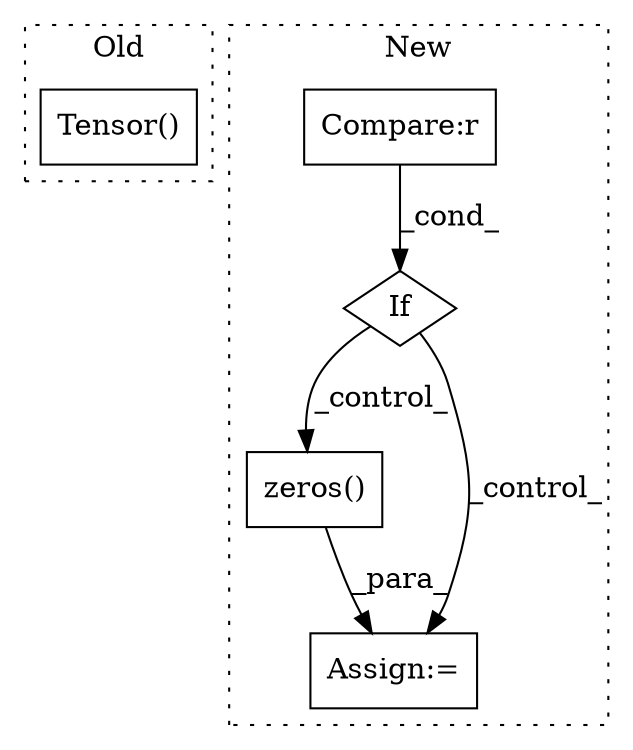 digraph G {
subgraph cluster0 {
1 [label="Tensor()" a="75" s="1784,1817" l="13,1" shape="box"];
label = "Old";
style="dotted";
}
subgraph cluster1 {
2 [label="zeros()" a="75" s="2702,2727" l="12,1" shape="box"];
3 [label="If" a="96" s="2390" l="3" shape="diamond"];
4 [label="Assign:=" a="68" s="2699" l="3" shape="box"];
5 [label="Compare:r" a="40" s="2393" l="29" shape="box"];
label = "New";
style="dotted";
}
2 -> 4 [label="_para_"];
3 -> 2 [label="_control_"];
3 -> 4 [label="_control_"];
5 -> 3 [label="_cond_"];
}